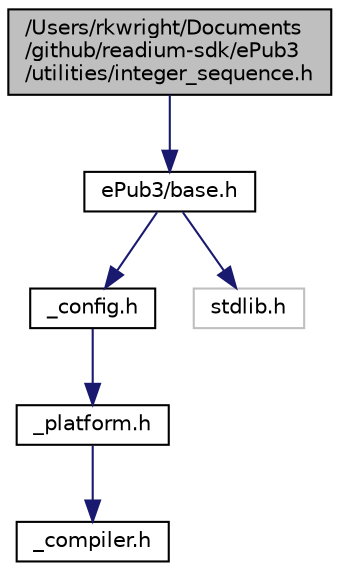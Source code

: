 digraph "/Users/rkwright/Documents/github/readium-sdk/ePub3/utilities/integer_sequence.h"
{
  edge [fontname="Helvetica",fontsize="10",labelfontname="Helvetica",labelfontsize="10"];
  node [fontname="Helvetica",fontsize="10",shape=record];
  Node1 [label="/Users/rkwright/Documents\l/github/readium-sdk/ePub3\l/utilities/integer_sequence.h",height=0.2,width=0.4,color="black", fillcolor="grey75", style="filled" fontcolor="black"];
  Node1 -> Node2 [color="midnightblue",fontsize="10",style="solid",fontname="Helvetica"];
  Node2 [label="ePub3/base.h",height=0.2,width=0.4,color="black", fillcolor="white", style="filled",URL="$base_8h.xhtml"];
  Node2 -> Node3 [color="midnightblue",fontsize="10",style="solid",fontname="Helvetica"];
  Node3 [label="_config.h",height=0.2,width=0.4,color="black", fillcolor="white", style="filled",URL="$__config_8h.xhtml"];
  Node3 -> Node4 [color="midnightblue",fontsize="10",style="solid",fontname="Helvetica"];
  Node4 [label="_platform.h",height=0.2,width=0.4,color="black", fillcolor="white", style="filled",URL="$__platform_8h.xhtml"];
  Node4 -> Node5 [color="midnightblue",fontsize="10",style="solid",fontname="Helvetica"];
  Node5 [label="_compiler.h",height=0.2,width=0.4,color="black", fillcolor="white", style="filled",URL="$__compiler_8h.xhtml"];
  Node2 -> Node6 [color="midnightblue",fontsize="10",style="solid",fontname="Helvetica"];
  Node6 [label="stdlib.h",height=0.2,width=0.4,color="grey75", fillcolor="white", style="filled"];
}
